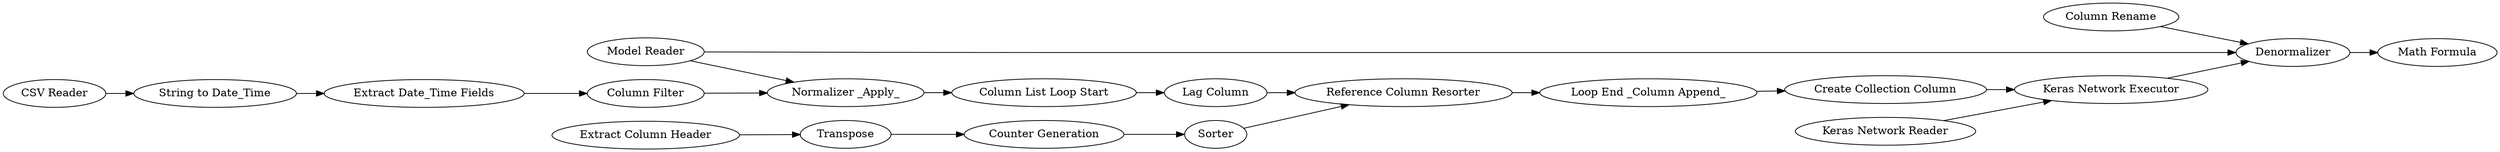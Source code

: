 digraph {
	201 -> 154
	200 -> 178
	78 -> 79
	80 -> 76
	195 -> 201
	155 -> 154
	76 -> 183
	179 -> 201
	138 -> 200
	197 -> 200
	161 -> 138
	77 -> 78
	206 -> 160
	197 -> 154
	178 -> 181
	79 -> 80
	160 -> 161
	183 -> 179
	154 -> 157
	181 -> 76
	79 [label="Counter Generation"]
	138 [label="Column Filter"]
	200 [label="Normalizer _Apply_"]
	78 [label=Transpose]
	201 [label="Keras Network Executor"]
	206 [label="CSV Reader"]
	161 [label="Extract Date_Time Fields"]
	183 [label="Loop End _Column Append_"]
	154 [label=Denormalizer]
	197 [label="Model Reader"]
	178 [label="Column List Loop Start"]
	76 [label="Reference Column Resorter"]
	77 [label="Extract Column Header"]
	195 [label="Keras Network Reader"]
	160 [label="String to Date_Time"]
	179 [label="Create Collection Column"]
	157 [label="Math Formula"]
	155 [label="Column Rename"]
	181 [label="Lag Column"]
	80 [label=Sorter]
	rankdir=LR
}

